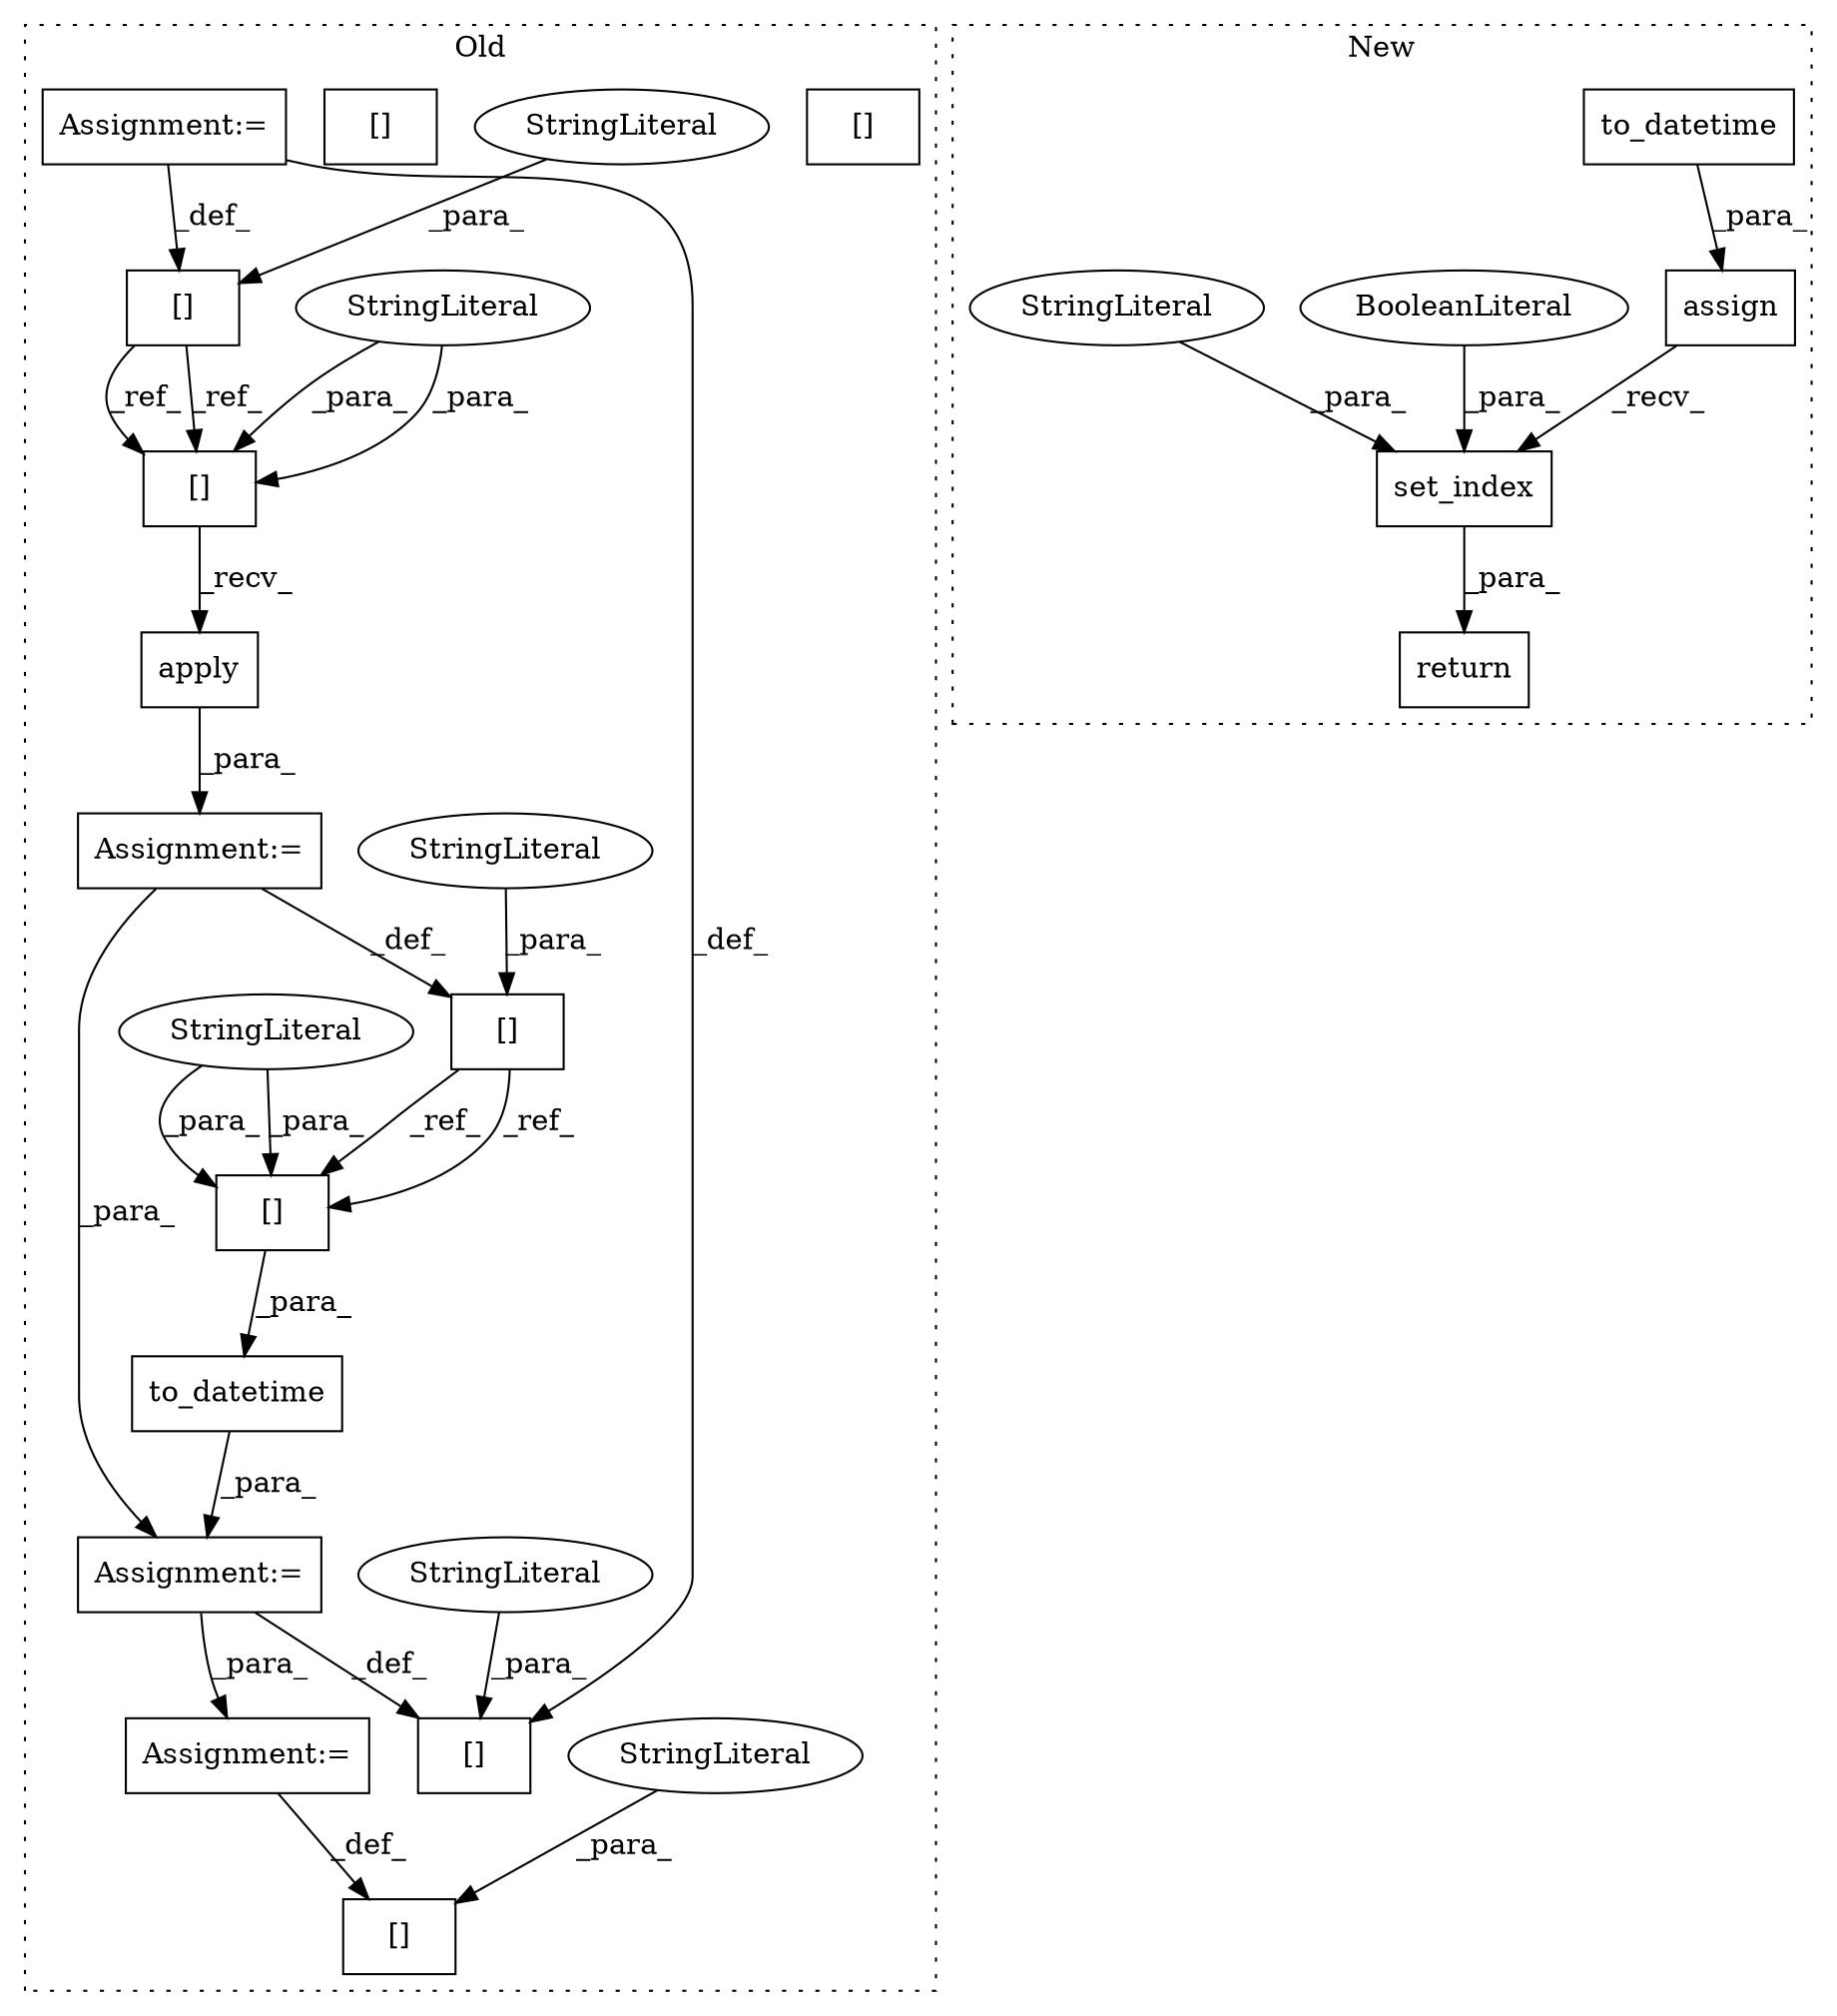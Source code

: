 digraph G {
subgraph cluster0 {
1 [label="to_datetime" a="32" s="6962,6986" l="12,1" shape="box"];
5 [label="Assignment:=" a="7" s="7048" l="1" shape="box"];
6 [label="[]" a="2" s="6867,6884" l="5,1" shape="box"];
7 [label="StringLiteral" a="45" s="6872" l="12" shape="ellipse"];
11 [label="Assignment:=" a="7" s="6954" l="1" shape="box"];
12 [label="Assignment:=" a="7" s="6885" l="1" shape="box"];
13 [label="[]" a="2" s="7036,7047" l="5,1" shape="box"];
14 [label="apply" a="32" s="6899,6933" l="6,1" shape="box"];
15 [label="[]" a="2" s="6974,6985" l="5,1" shape="box"];
16 [label="StringLiteral" a="45" s="7041" l="6" shape="ellipse"];
17 [label="[]" a="2" s="6793,6804" l="5,1" shape="box"];
18 [label="StringLiteral" a="45" s="6798" l="6" shape="ellipse"];
19 [label="[]" a="2" s="6942,6953" l="5,1" shape="box"];
20 [label="StringLiteral" a="45" s="6979" l="6" shape="ellipse"];
21 [label="[]" a="2" s="6886,6897" l="5,1" shape="box"];
22 [label="StringLiteral" a="45" s="6947" l="6" shape="ellipse"];
23 [label="StringLiteral" a="45" s="6891" l="6" shape="ellipse"];
24 [label="Assignment:=" a="7" s="6805" l="1" shape="box"];
25 [label="[]" a="2" s="6886,6897" l="5,1" shape="box"];
26 [label="[]" a="2" s="6974,6985" l="5,1" shape="box"];
label = "Old";
style="dotted";
}
subgraph cluster1 {
2 [label="set_index" a="32" s="6814,6836" l="10,1" shape="box"];
3 [label="BooleanLiteral" a="9" s="6831" l="5" shape="ellipse"];
4 [label="StringLiteral" a="45" s="6824" l="6" shape="ellipse"];
8 [label="to_datetime" a="32" s="6664,6729" l="12,1" shape="box"];
9 [label="return" a="41" s="6638" l="7" shape="box"];
10 [label="assign" a="32" s="6650,6812" l="7,1" shape="box"];
label = "New";
style="dotted";
}
1 -> 11 [label="_para_"];
2 -> 9 [label="_para_"];
3 -> 2 [label="_para_"];
4 -> 2 [label="_para_"];
5 -> 13 [label="_def_"];
6 -> 26 [label="_ref_"];
6 -> 26 [label="_ref_"];
7 -> 6 [label="_para_"];
8 -> 10 [label="_para_"];
10 -> 2 [label="_recv_"];
11 -> 5 [label="_para_"];
11 -> 19 [label="_def_"];
12 -> 6 [label="_def_"];
12 -> 11 [label="_para_"];
14 -> 12 [label="_para_"];
16 -> 13 [label="_para_"];
17 -> 25 [label="_ref_"];
17 -> 25 [label="_ref_"];
18 -> 17 [label="_para_"];
20 -> 26 [label="_para_"];
20 -> 26 [label="_para_"];
22 -> 19 [label="_para_"];
23 -> 25 [label="_para_"];
23 -> 25 [label="_para_"];
24 -> 19 [label="_def_"];
24 -> 17 [label="_def_"];
25 -> 14 [label="_recv_"];
26 -> 1 [label="_para_"];
}